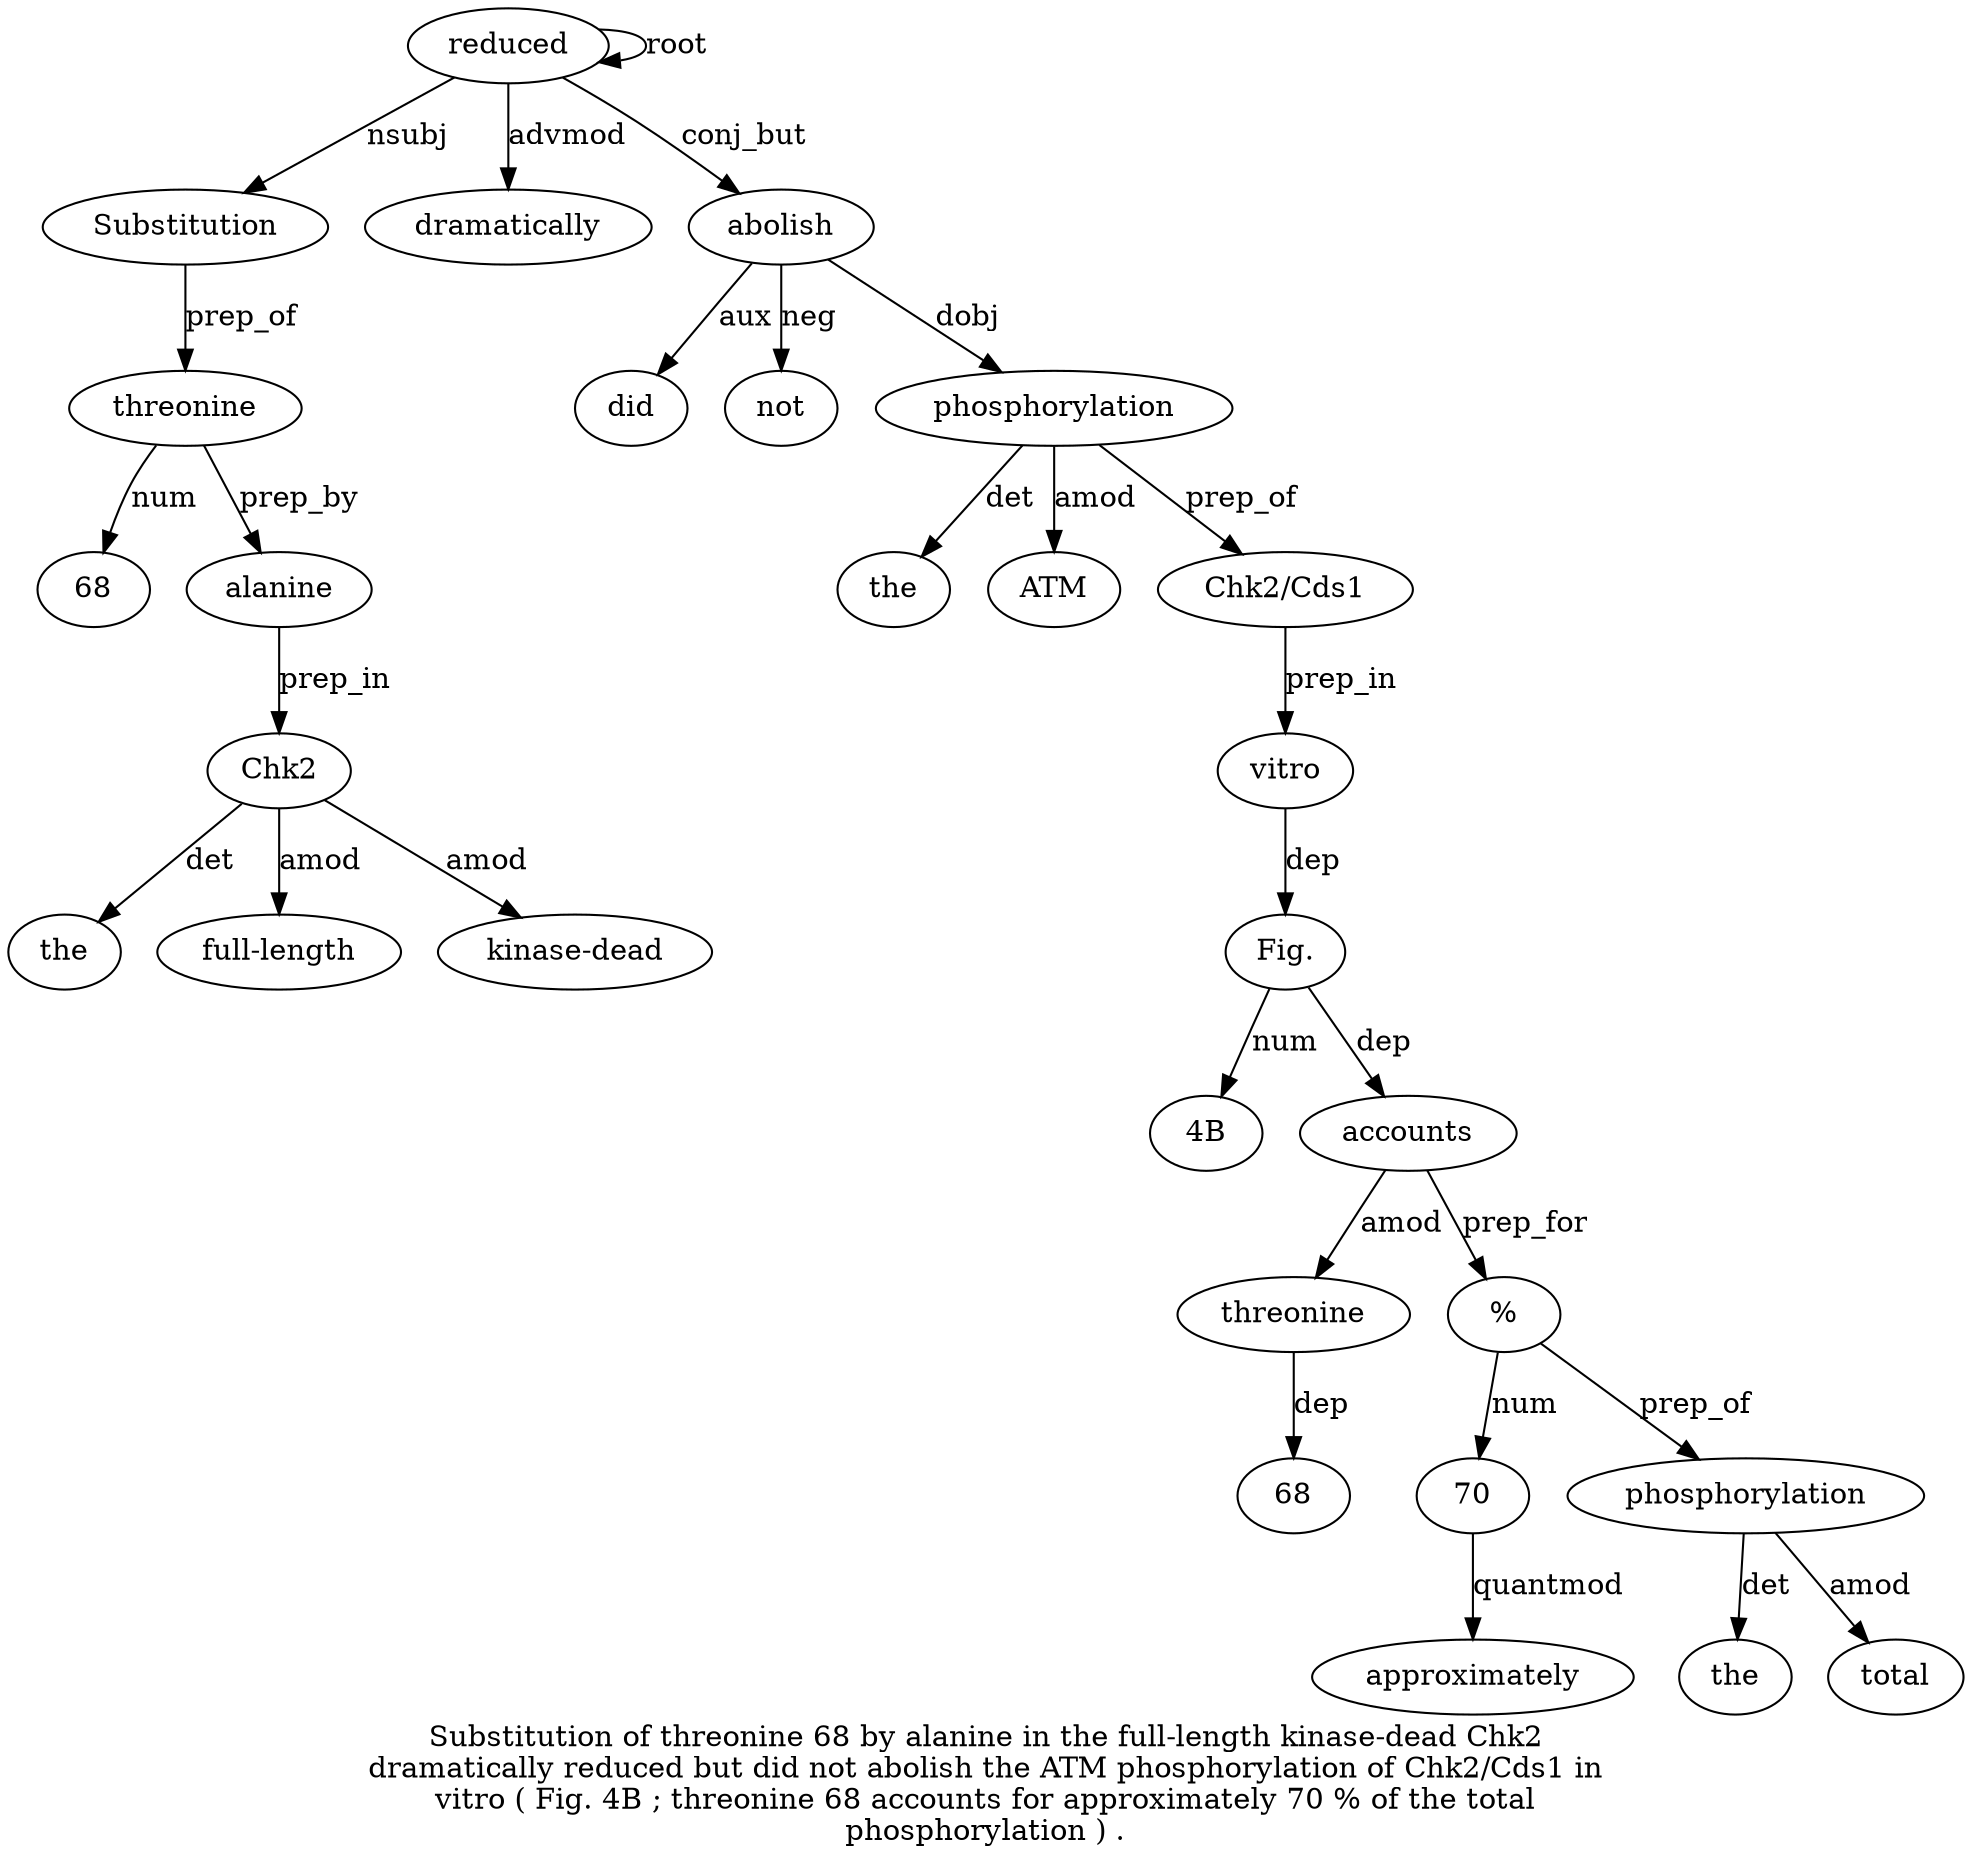 digraph "Substitution of threonine 68 by alanine in the full-length kinase-dead Chk2 dramatically reduced but did not abolish the ATM phosphorylation of Chk2/Cds1 in vitro ( Fig. 4B ; threonine 68 accounts for approximately 70 % of the total phosphorylation ) ." {
label="Substitution of threonine 68 by alanine in the full-length kinase-dead Chk2
dramatically reduced but did not abolish the ATM phosphorylation of Chk2/Cds1 in
vitro ( Fig. 4B ; threonine 68 accounts for approximately 70 % of the total
phosphorylation ) .";
reduced13 [style=filled, fillcolor=white, label=reduced];
Substitution1 [style=filled, fillcolor=white, label=Substitution];
reduced13 -> Substitution1  [label=nsubj];
threonine3 [style=filled, fillcolor=white, label=threonine];
Substitution1 -> threonine3  [label=prep_of];
684 [style=filled, fillcolor=white, label=68];
threonine3 -> 684  [label=num];
alanine6 [style=filled, fillcolor=white, label=alanine];
threonine3 -> alanine6  [label=prep_by];
Chk211 [style=filled, fillcolor=white, label=Chk2];
the8 [style=filled, fillcolor=white, label=the];
Chk211 -> the8  [label=det];
"full-length9" [style=filled, fillcolor=white, label="full-length"];
Chk211 -> "full-length9"  [label=amod];
"kinase-dead10" [style=filled, fillcolor=white, label="kinase-dead"];
Chk211 -> "kinase-dead10"  [label=amod];
alanine6 -> Chk211  [label=prep_in];
dramatically12 [style=filled, fillcolor=white, label=dramatically];
reduced13 -> dramatically12  [label=advmod];
reduced13 -> reduced13  [label=root];
abolish17 [style=filled, fillcolor=white, label=abolish];
did15 [style=filled, fillcolor=white, label=did];
abolish17 -> did15  [label=aux];
not16 [style=filled, fillcolor=white, label=not];
abolish17 -> not16  [label=neg];
reduced13 -> abolish17  [label=conj_but];
phosphorylation20 [style=filled, fillcolor=white, label=phosphorylation];
the18 [style=filled, fillcolor=white, label=the];
phosphorylation20 -> the18  [label=det];
ATM19 [style=filled, fillcolor=white, label=ATM];
phosphorylation20 -> ATM19  [label=amod];
abolish17 -> phosphorylation20  [label=dobj];
"Chk2/Cds1" [style=filled, fillcolor=white, label="Chk2/Cds1"];
phosphorylation20 -> "Chk2/Cds1"  [label=prep_of];
vitro24 [style=filled, fillcolor=white, label=vitro];
"Chk2/Cds1" -> vitro24  [label=prep_in];
"Fig.26" [style=filled, fillcolor=white, label="Fig."];
vitro24 -> "Fig.26"  [label=dep];
"4B27" [style=filled, fillcolor=white, label="4B"];
"Fig.26" -> "4B27"  [label=num];
accounts31 [style=filled, fillcolor=white, label=accounts];
threonine29 [style=filled, fillcolor=white, label=threonine];
accounts31 -> threonine29  [label=amod];
6830 [style=filled, fillcolor=white, label=68];
threonine29 -> 6830  [label=dep];
"Fig.26" -> accounts31  [label=dep];
7034 [style=filled, fillcolor=white, label=70];
approximately33 [style=filled, fillcolor=white, label=approximately];
7034 -> approximately33  [label=quantmod];
"%35" [style=filled, fillcolor=white, label="%"];
"%35" -> 7034  [label=num];
accounts31 -> "%35"  [label=prep_for];
phosphorylation39 [style=filled, fillcolor=white, label=phosphorylation];
the37 [style=filled, fillcolor=white, label=the];
phosphorylation39 -> the37  [label=det];
total38 [style=filled, fillcolor=white, label=total];
phosphorylation39 -> total38  [label=amod];
"%35" -> phosphorylation39  [label=prep_of];
}
